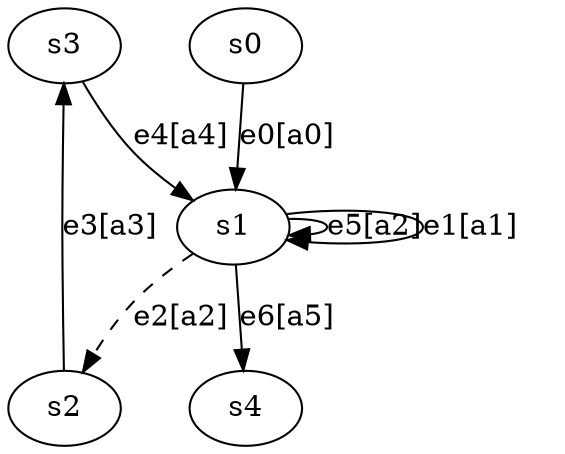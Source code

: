 digraph GSTG {
	s3 [label="s3"];
	s4 [label="s4"];
	s1 [label="s1"];
	s0 [label="s0"];
	s2 [label="s2"];
	s2 -> s3 [style=solid, label="e3[a3]"];
	s3 -> s1 [style=solid, label="e4[a4]"];
	s1 -> s1 [style=solid, label="e5[a2]"];
	s1 -> s2 [style=dashed, label="e2[a2]"];
	s0 -> s1 [style=solid, label="e0[a0]"];
	s1 -> s4 [style=solid, label="e6[a5]"];
	s1 -> s1 [style=solid, label="e1[a1]"];
}

